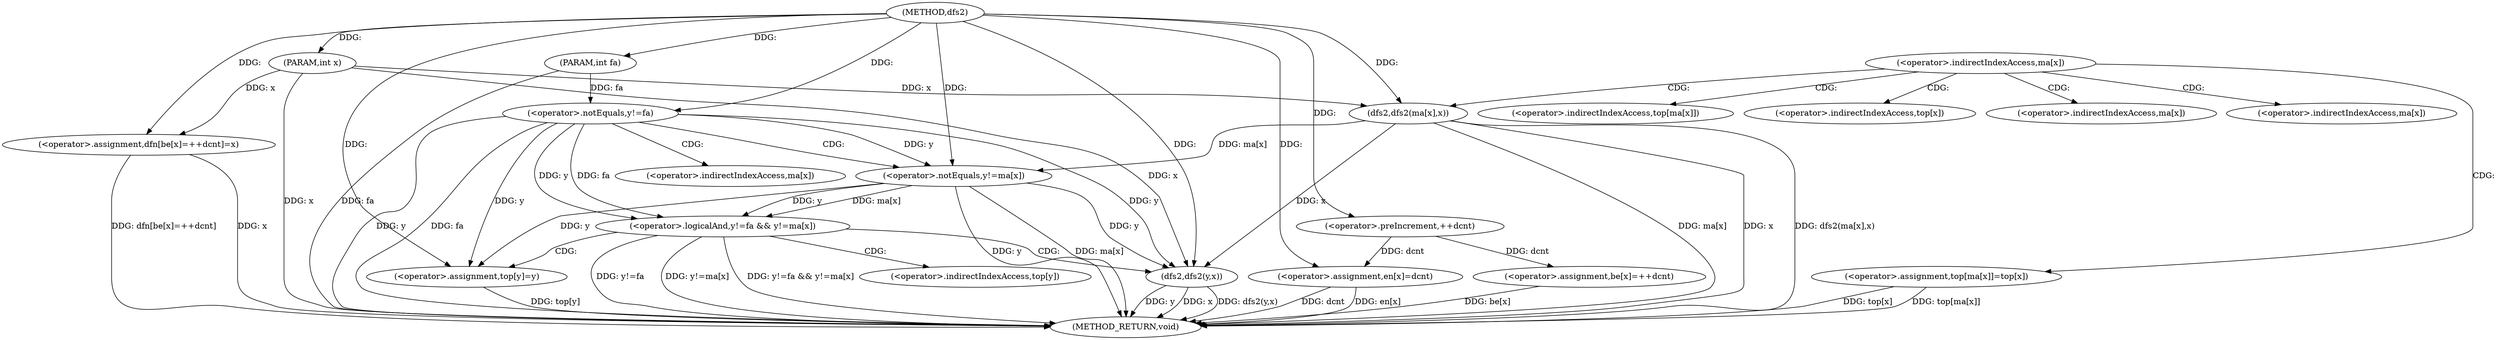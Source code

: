 digraph "dfs2" {  
"1000157" [label = "(METHOD,dfs2)" ]
"1000215" [label = "(METHOD_RETURN,void)" ]
"1000158" [label = "(PARAM,int x)" ]
"1000159" [label = "(PARAM,int fa)" ]
"1000161" [label = "(<operator>.assignment,dfn[be[x]=++dcnt]=x)" ]
"1000210" [label = "(<operator>.assignment,en[x]=dcnt)" ]
"1000192" [label = "(<operator>.logicalAnd,y!=fa && y!=ma[x])" ]
"1000176" [label = "(<operator>.assignment,top[ma[x]]=top[x])" ]
"1000185" [label = "(dfs2,dfs2(ma[x],x))" ]
"1000202" [label = "(<operator>.assignment,top[y]=y)" ]
"1000207" [label = "(dfs2,dfs2(y,x))" ]
"1000164" [label = "(<operator>.assignment,be[x]=++dcnt)" ]
"1000193" [label = "(<operator>.notEquals,y!=fa)" ]
"1000196" [label = "(<operator>.notEquals,y!=ma[x])" ]
"1000168" [label = "(<operator>.preIncrement,++dcnt)" ]
"1000172" [label = "(<operator>.indirectIndexAccess,ma[x])" ]
"1000177" [label = "(<operator>.indirectIndexAccess,top[ma[x]])" ]
"1000182" [label = "(<operator>.indirectIndexAccess,top[x])" ]
"1000186" [label = "(<operator>.indirectIndexAccess,ma[x])" ]
"1000198" [label = "(<operator>.indirectIndexAccess,ma[x])" ]
"1000203" [label = "(<operator>.indirectIndexAccess,top[y])" ]
"1000179" [label = "(<operator>.indirectIndexAccess,ma[x])" ]
  "1000158" -> "1000215"  [ label = "DDG: x"] 
  "1000159" -> "1000215"  [ label = "DDG: fa"] 
  "1000164" -> "1000215"  [ label = "DDG: be[x]"] 
  "1000161" -> "1000215"  [ label = "DDG: dfn[be[x]=++dcnt]"] 
  "1000161" -> "1000215"  [ label = "DDG: x"] 
  "1000176" -> "1000215"  [ label = "DDG: top[ma[x]]"] 
  "1000176" -> "1000215"  [ label = "DDG: top[x]"] 
  "1000185" -> "1000215"  [ label = "DDG: ma[x]"] 
  "1000185" -> "1000215"  [ label = "DDG: x"] 
  "1000185" -> "1000215"  [ label = "DDG: dfs2(ma[x],x)"] 
  "1000193" -> "1000215"  [ label = "DDG: y"] 
  "1000193" -> "1000215"  [ label = "DDG: fa"] 
  "1000192" -> "1000215"  [ label = "DDG: y!=fa"] 
  "1000196" -> "1000215"  [ label = "DDG: y"] 
  "1000196" -> "1000215"  [ label = "DDG: ma[x]"] 
  "1000192" -> "1000215"  [ label = "DDG: y!=ma[x]"] 
  "1000192" -> "1000215"  [ label = "DDG: y!=fa && y!=ma[x]"] 
  "1000202" -> "1000215"  [ label = "DDG: top[y]"] 
  "1000207" -> "1000215"  [ label = "DDG: y"] 
  "1000207" -> "1000215"  [ label = "DDG: x"] 
  "1000207" -> "1000215"  [ label = "DDG: dfs2(y,x)"] 
  "1000210" -> "1000215"  [ label = "DDG: en[x]"] 
  "1000210" -> "1000215"  [ label = "DDG: dcnt"] 
  "1000157" -> "1000158"  [ label = "DDG: "] 
  "1000157" -> "1000159"  [ label = "DDG: "] 
  "1000158" -> "1000161"  [ label = "DDG: x"] 
  "1000157" -> "1000161"  [ label = "DDG: "] 
  "1000168" -> "1000210"  [ label = "DDG: dcnt"] 
  "1000157" -> "1000210"  [ label = "DDG: "] 
  "1000193" -> "1000192"  [ label = "DDG: fa"] 
  "1000193" -> "1000192"  [ label = "DDG: y"] 
  "1000196" -> "1000192"  [ label = "DDG: ma[x]"] 
  "1000196" -> "1000192"  [ label = "DDG: y"] 
  "1000193" -> "1000202"  [ label = "DDG: y"] 
  "1000196" -> "1000202"  [ label = "DDG: y"] 
  "1000157" -> "1000202"  [ label = "DDG: "] 
  "1000168" -> "1000164"  [ label = "DDG: dcnt"] 
  "1000158" -> "1000185"  [ label = "DDG: x"] 
  "1000157" -> "1000185"  [ label = "DDG: "] 
  "1000157" -> "1000193"  [ label = "DDG: "] 
  "1000159" -> "1000193"  [ label = "DDG: fa"] 
  "1000193" -> "1000196"  [ label = "DDG: y"] 
  "1000157" -> "1000196"  [ label = "DDG: "] 
  "1000185" -> "1000196"  [ label = "DDG: ma[x]"] 
  "1000157" -> "1000207"  [ label = "DDG: "] 
  "1000193" -> "1000207"  [ label = "DDG: y"] 
  "1000196" -> "1000207"  [ label = "DDG: y"] 
  "1000185" -> "1000207"  [ label = "DDG: x"] 
  "1000158" -> "1000207"  [ label = "DDG: x"] 
  "1000157" -> "1000168"  [ label = "DDG: "] 
  "1000172" -> "1000179"  [ label = "CDG: "] 
  "1000172" -> "1000182"  [ label = "CDG: "] 
  "1000172" -> "1000186"  [ label = "CDG: "] 
  "1000172" -> "1000176"  [ label = "CDG: "] 
  "1000172" -> "1000177"  [ label = "CDG: "] 
  "1000172" -> "1000185"  [ label = "CDG: "] 
  "1000192" -> "1000207"  [ label = "CDG: "] 
  "1000192" -> "1000203"  [ label = "CDG: "] 
  "1000192" -> "1000202"  [ label = "CDG: "] 
  "1000193" -> "1000198"  [ label = "CDG: "] 
  "1000193" -> "1000196"  [ label = "CDG: "] 
}
